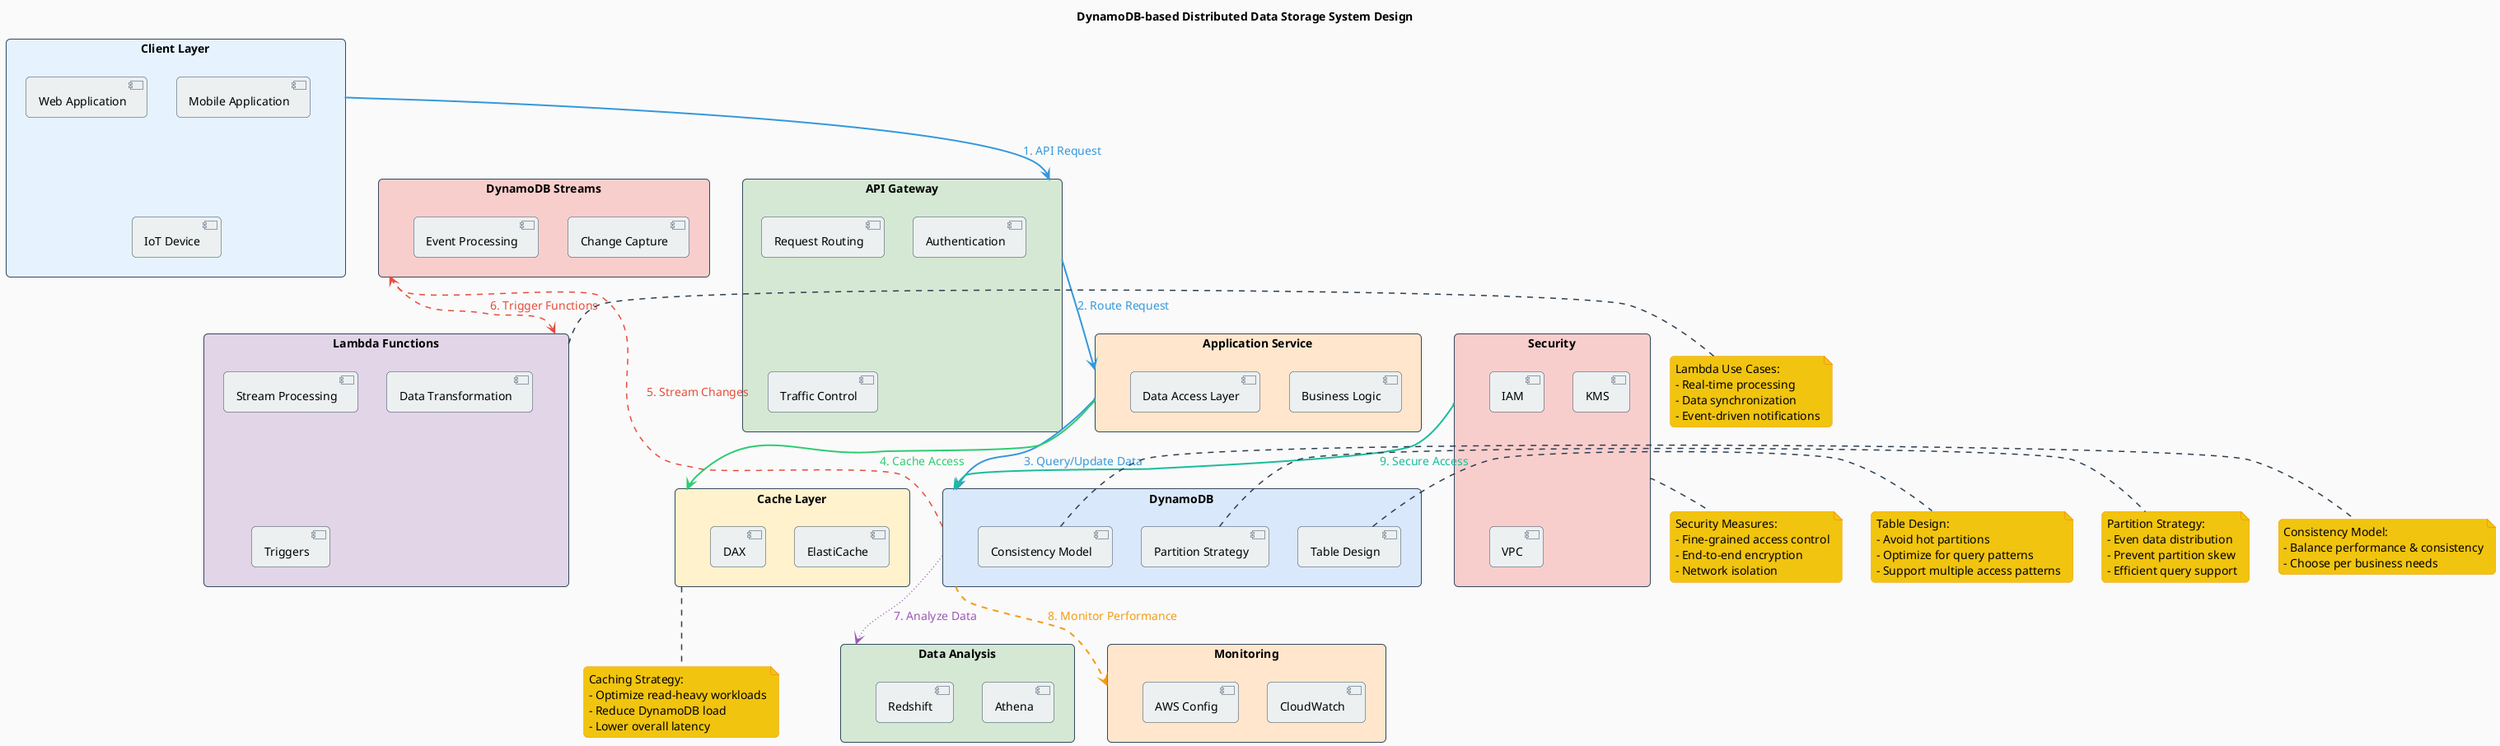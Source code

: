 @startuml DynamoDB-based Distributed Data Storage System

!define RECTANGLE class

skinparam backgroundColor #FAFAFA
skinparam handwritten false
skinparam defaultFontName Arial
skinparam defaultFontSize 14
skinparam roundcorner 10
skinparam shadowing false
skinparam ArrowColor #2C3E50
skinparam ArrowThickness 1.5

skinparam rectangle {
    BorderColor #34495E
    BackgroundColor #ECF0F1
}

skinparam component {
    BorderColor #34495E
    BackgroundColor #ECF0F1
}

skinparam note {
    BackgroundColor #F1C40F
    BorderColor #F39C12
}

title DynamoDB-based Distributed Data Storage System Design

allowmixing
!pragma layout dot

rectangle "Client Layer" as ClientLayer #E6F3FF {
    component "Web Application" as WebApp
    component "Mobile Application" as MobileApp
    component "IoT Device" as IoTDevice
}

rectangle "API Gateway" as APIGateway #D5E8D4 {
    component "Request Routing" as RequestRouting
    component "Authentication" as Auth
    component "Traffic Control" as TrafficControl
}

rectangle "Application Service" as AppService #FFE6CC {
    component "Business Logic" as BusinessLogic
    component "Data Access Layer" as DataAccessLayer
}

rectangle "DynamoDB" as DynamoDB #DAE8FC {
    component "Table Design" as TableDesign
    component "Partition Strategy" as PartitionStrategy
    component "Consistency Model" as ConsistencyModel
}

rectangle "DynamoDB Streams" as DynamoDBStreams #F8CECC {
    component "Change Capture" as ChangeCapture
    component "Event Processing" as EventProcessing
}

rectangle "Lambda Functions" as LambdaFunctions #E1D5E7 {
    component "Stream Processing" as StreamProcessing
    component "Data Transformation" as DataTransformation
    component "Triggers" as Triggers
}

rectangle "Cache Layer" as CacheLayer #FFF2CC {
    component "ElastiCache" as ElastiCache
    component "DAX" as DAX
}

rectangle "Data Analysis" as DataAnalysis #D5E8D4 {
    component "Athena" as Athena
    component "Redshift" as Redshift
}

rectangle "Monitoring" as Monitoring #FFE6CC {
    component "CloudWatch" as CloudWatch
    component "AWS Config" as AWSConfig
}

rectangle "Security" as Security #F8CECC {
    component "IAM" as IAM
    component "KMS" as KMS
    component "VPC" as VPC
}

ClientLayer -[#3498DB,thickness=2]-> APIGateway : <color:#3498DB>1. API Request
APIGateway -[#3498DB,thickness=2]-> AppService : <color:#3498DB>2. Route Request
AppService -[#3498DB,thickness=2]-> DynamoDB : <color:#3498DB>3. Query/Update Data
AppService -[#2ECC71,thickness=2]-> CacheLayer : <color:#2ECC71>4. Cache Access
DynamoDB -[#E74C3C,thickness=2,dashed]-> DynamoDBStreams : <color:#E74C3C>5. Stream Changes
DynamoDBStreams -[#E74C3C,thickness=2,dashed]-> LambdaFunctions : <color:#E74C3C>6. Trigger Functions
DynamoDB -[#9B59B6,thickness=2,dotted]-> DataAnalysis : <color:#9B59B6>7. Analyze Data
DynamoDB .[#F39C12,thickness=2].> Monitoring : <color:#F39C12>8. Monitor Performance
Security -[#1ABC9C,thickness=2]-> DynamoDB : <color:#1ABC9C>9. Secure Access

note right of TableDesign
  Table Design:
  - Avoid hot partitions
  - Optimize for query patterns
  - Support multiple access patterns
end note

note right of PartitionStrategy
  Partition Strategy:
  - Even data distribution
  - Prevent partition skew
  - Efficient query support
end note

note right of ConsistencyModel
  Consistency Model:
  - Balance performance & consistency
  - Choose per business needs
end note

note bottom of CacheLayer
  Caching Strategy:
  - Optimize read-heavy workloads
  - Reduce DynamoDB load
  - Lower overall latency
end note

note left of LambdaFunctions
  Lambda Use Cases:
  - Real-time processing
  - Data synchronization
  - Event-driven notifications
end note

note bottom of Security
  Security Measures:
  - Fine-grained access control
  - End-to-end encryption
  - Network isolation
end note

@enduml
